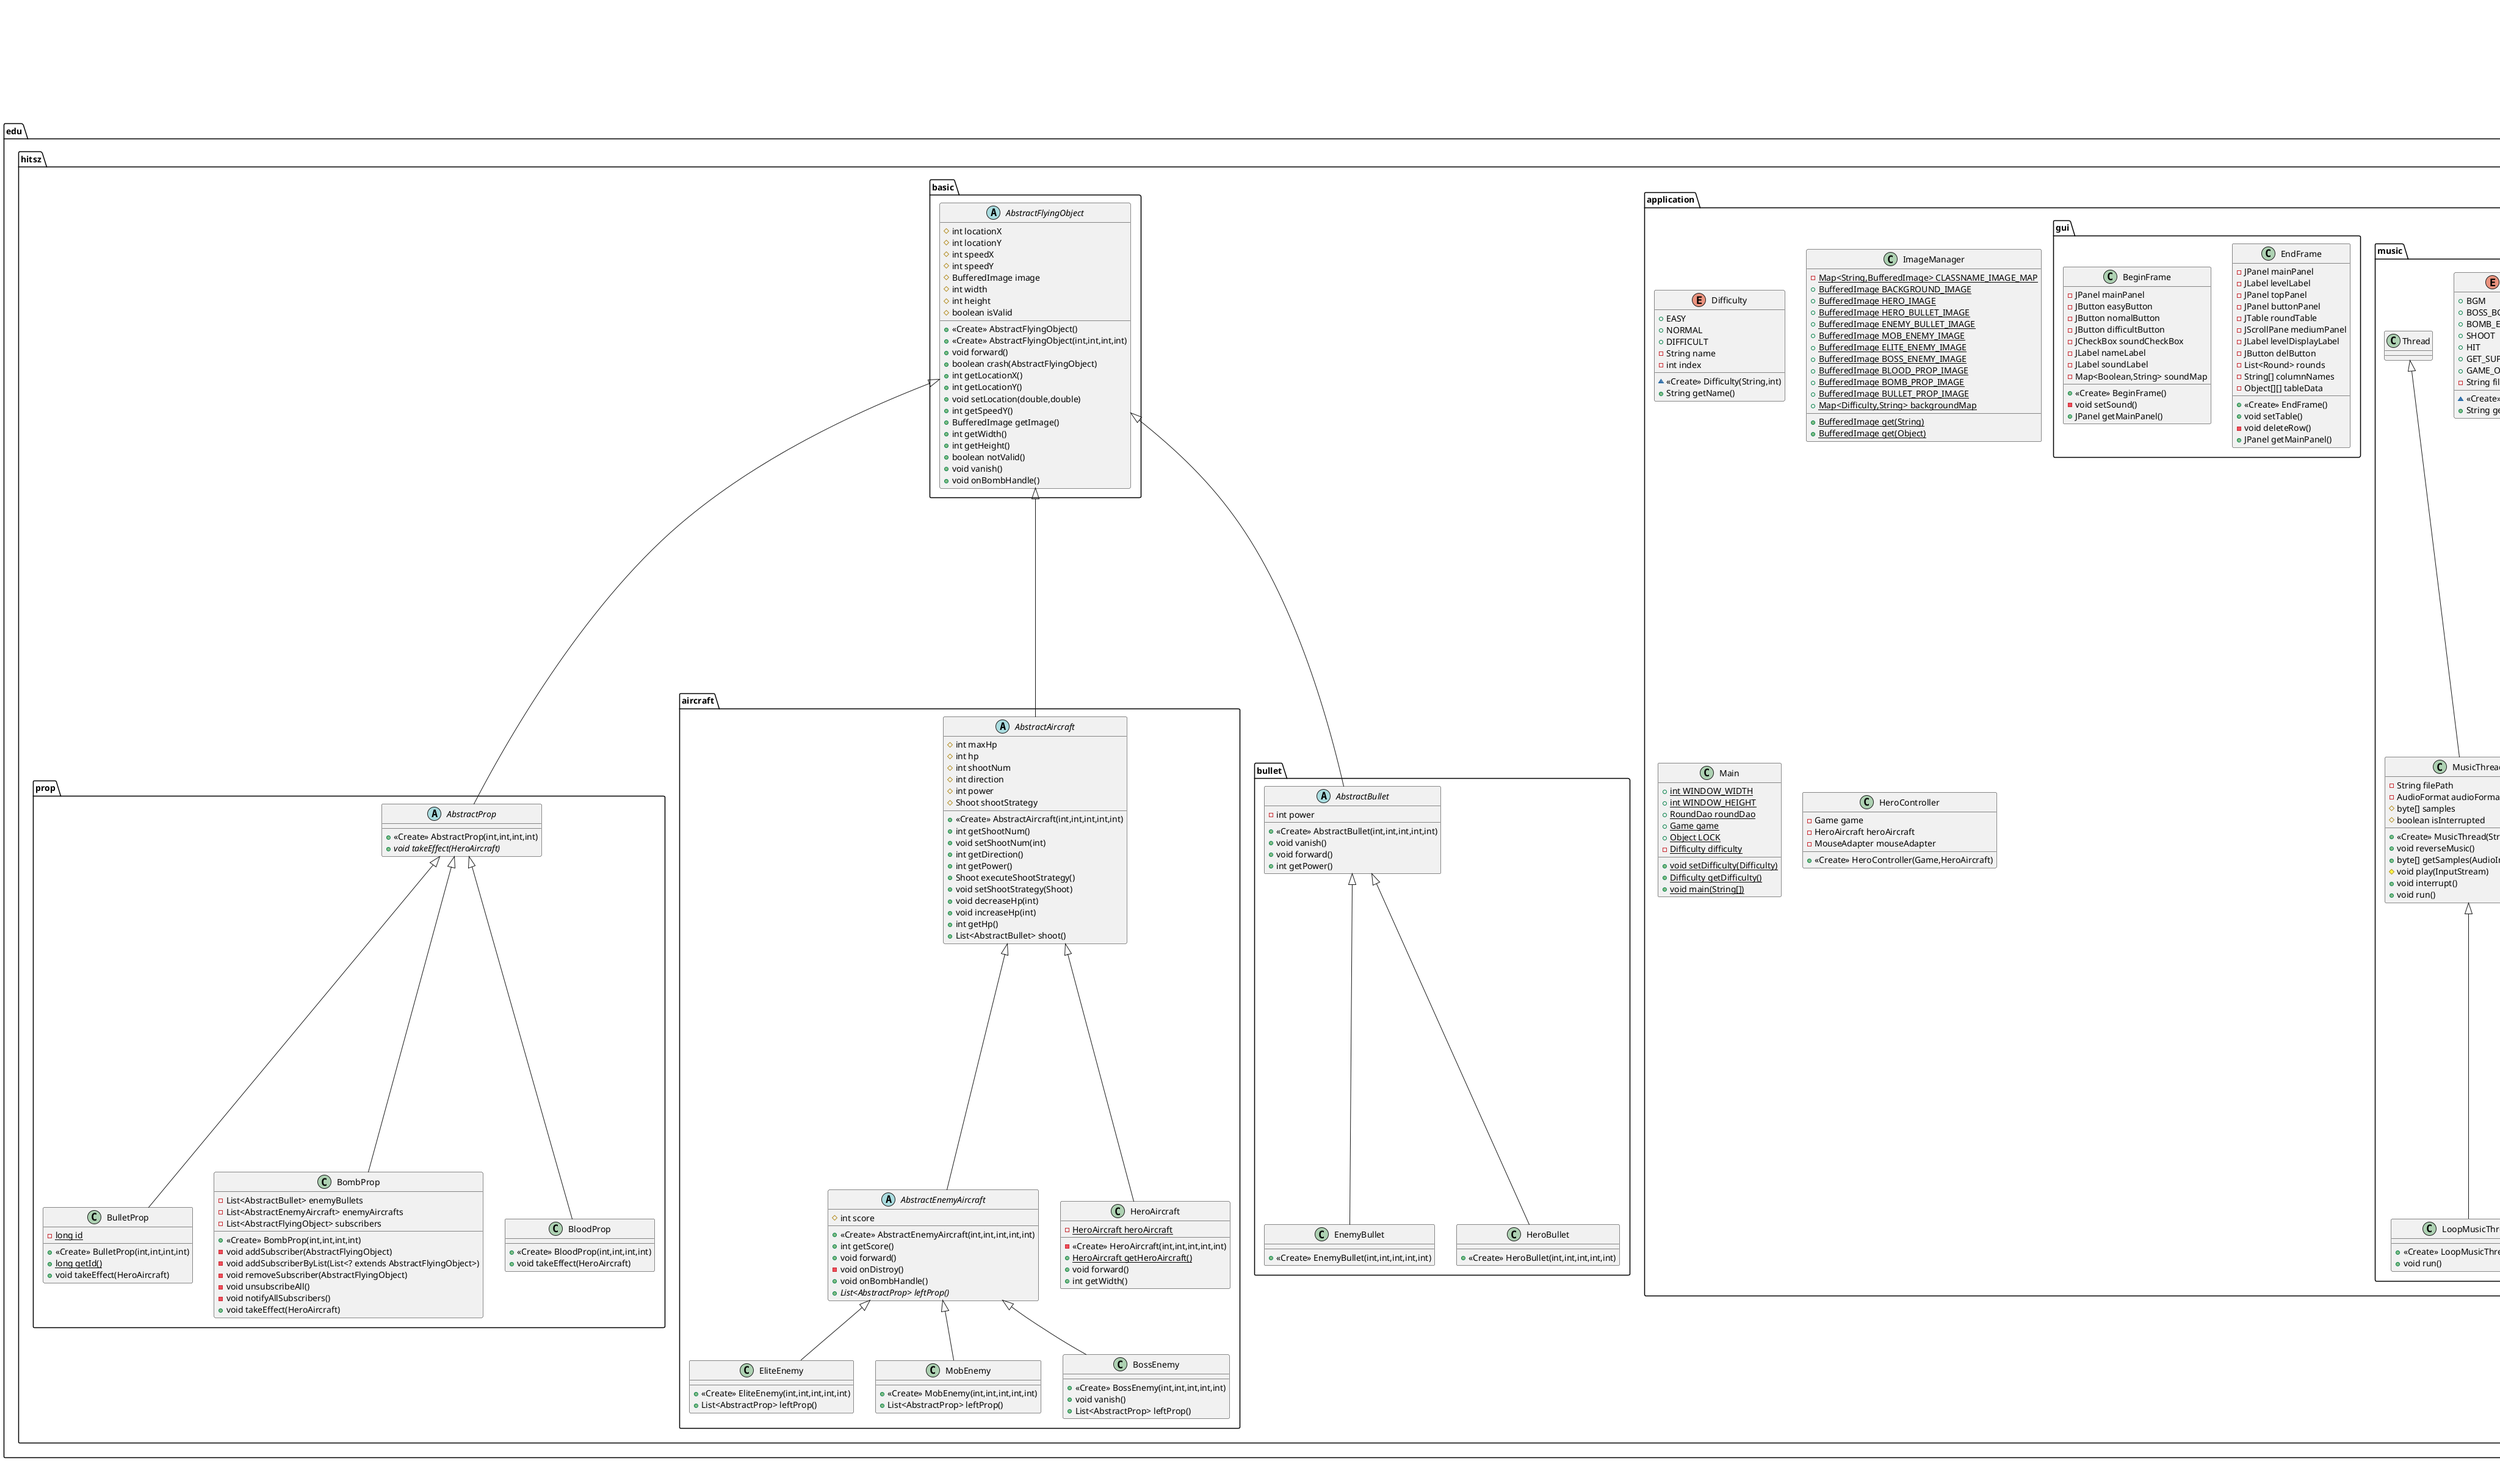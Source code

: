 @startuml
interface edu.hitsz.strategy.Shoot {
~ List<AbstractBullet> doShootAction(AbstractAircraft)
}
class edu.hitsz.leaderboard.Round {
- {static} long serialVersionUID
- int id
- String playTime
- String playerName
- int finalScore
+ <<Create>> Round(String,int)
+ int getId()
+ String getPlayTime()
+ String getPlayerName()
+ int getFinalScore()
+ String toString()
}
interface edu.hitsz.factory.BulletFactory {
~ AbstractBullet createBullet(int,int,int,int,int)
}
class edu.hitsz.prop.BulletProp {
- {static} long id
+ <<Create>> BulletProp(int,int,int,int)
+ {static} long getId()
+ void takeEffect(HeroAircraft)
}
abstract class edu.hitsz.aircraft.AbstractEnemyAircraft {
# int score
+ <<Create>> AbstractEnemyAircraft(int,int,int,int,int)
+ int getScore()
+ void forward()
- void onDistroy()
+ void onBombHandle()
+ {abstract}List<AbstractProp> leftProp()
}
class edu.hitsz.aircraft.EliteEnemy {
+ <<Create>> EliteEnemy(int,int,int,int,int)
+ List<AbstractProp> leftProp()
}
class edu.hitsz.application.game.DifficultGame {
# void difficultyInitial()
# void difficultyChangeAction()
}
abstract class edu.hitsz.aircraft.AbstractAircraft {
# int maxHp
# int hp
# int shootNum
# int direction
# int power
# Shoot shootStrategy
+ <<Create>> AbstractAircraft(int,int,int,int,int)
+ int getShootNum()
+ void setShootNum(int)
+ int getDirection()
+ int getPower()
+ Shoot executeShootStrategy()
+ void setShootStrategy(Shoot)
+ void decreaseHp(int)
+ void increaseHp(int)
+ int getHp()
+ List<AbstractBullet> shoot()
}
class edu.hitsz.strategy.NullShoot {
+ List<AbstractBullet> doShootAction(AbstractAircraft)
}
abstract class edu.hitsz.prop.AbstractProp {
+ <<Create>> AbstractProp(int,int,int,int)
+ {abstract}void takeEffect(HeroAircraft)
}
abstract class edu.hitsz.factory.EnemyFactory {
# int hp
# int speedX
# int speedY
+ void setHp(int)
+ void setSpeedX(int)
+ void setSpeedY(int)
+ void changeHp(double)
+ void changeSpeedX(double)
+ void changeSpeedY(double)
+ {abstract}AbstractEnemyAircraft createEnemyAircraft(int,int,int,int,int)
+ AbstractEnemyAircraft createEnemyAircraft()
}
enum edu.hitsz.application.Difficulty {
+  EASY
+  NORMAL
+  DIFFICULT
- String name
- int index
~ <<Create>> Difficulty(String,int)
+ String getName()
}
class edu.hitsz.bullet.EnemyBullet {
+ <<Create>> EnemyBullet(int,int,int,int,int)
}
class edu.hitsz.factory.BombPropFactory {
+ AbstractProp createProp(int,int,int,int)
}
abstract class edu.hitsz.basic.AbstractFlyingObject {
# int locationX
# int locationY
# int speedX
# int speedY
# BufferedImage image
# int width
# int height
# boolean isValid
+ <<Create>> AbstractFlyingObject()
+ <<Create>> AbstractFlyingObject(int,int,int,int)
+ void forward()
+ boolean crash(AbstractFlyingObject)
+ int getLocationX()
+ int getLocationY()
+ void setLocation(double,double)
+ int getSpeedY()
+ BufferedImage getImage()
+ int getWidth()
+ int getHeight()
+ boolean notValid()
+ void vanish()
+ void onBombHandle()
}
class edu.hitsz.prop.BombProp {
- List<AbstractBullet> enemyBullets
- List<AbstractEnemyAircraft> enemyAircrafts
- List<AbstractFlyingObject> subscribers
+ <<Create>> BombProp(int,int,int,int)
- void addSubscriber(AbstractFlyingObject)
- void addSubscriberByList(List<? extends AbstractFlyingObject>)
- void removeSubscriber(AbstractFlyingObject)
- void unsubscribeAll()
- void notifyAllSubscribers()
+ void takeEffect(HeroAircraft)
}
class edu.hitsz.factory.HeroBulletFactory {
+ AbstractBullet createBullet(int,int,int,int,int)
}
class edu.hitsz.application.music.MusicManager {
- {static} boolean isPlayBulletSound
- {static} boolean isPlaySound
- {static} Thread BossBgm
- {static} Thread Bgm
+ {static} void setIsPlaySound(boolean)
+ {static} void start(MusicType)
+ {static} void startBossBgm()
+ {static} void startBgm()
+ {static} void interruptAll()
+ {static} void interruptBossBgm()
+ {static} void interruptBgm()
}
enum edu.hitsz.application.music.MusicType {
+  BGM
+  BOSS_BGM
+  BOMB_EXPLOSION
+  SHOOT
+  HIT
+  GET_SUPPLY
+  GAME_OVER
- String filename
~ <<Create>> MusicType(String)
+ String getFilePath()
}
class edu.hitsz.prop.BloodProp {
+ <<Create>> BloodProp(int,int,int,int)
+ void takeEffect(HeroAircraft)
}
class edu.hitsz.aircraft.HeroAircraft {
- {static} HeroAircraft heroAircraft
- <<Create>> HeroAircraft(int,int,int,int,int)
+ {static} HeroAircraft getHeroAircraft()
+ void forward()
+ int getWidth()
}
interface edu.hitsz.factory.PropFactory {
~ AbstractProp createProp(int,int,int,int)
}
class edu.hitsz.application.music.MusicThread {
- String filePath
- AudioFormat audioFormat
# byte[] samples
# boolean isInterrupted
+ <<Create>> MusicThread(String)
+ void reverseMusic()
+ byte[] getSamples(AudioInputStream)
# void play(InputStream)
+ void interrupt()
+ void run()
}
interface edu.hitsz.leaderboard.dao.RoundDao {
~ void addRound(Round)
~ List<Round> getAllRounds()
~ List<Round> getSortedRounds()
~ Round getRound(int)
~ void delRound(int)
~ void delRound(Round)
}
class edu.hitsz.factory.MobEnemyFactory {
+ <<Create>> MobEnemyFactory()
+ AbstractEnemyAircraft createEnemyAircraft(int,int,int,int,int)
}
class edu.hitsz.application.gui.EndFrame {
- JPanel mainPanel
- JLabel levelLabel
- JPanel topPanel
- JPanel buttonPanel
- JTable roundTable
- JScrollPane mediumPanel
- JLabel levelDisplayLabel
- JButton delButton
- List<Round> rounds
- String[] columnNames
- Object[][] tableData
+ <<Create>> EndFrame()
+ void setTable()
- void deleteRow()
+ JPanel getMainPanel()
}
class edu.hitsz.factory.EnemyBulletFactory {
+ AbstractBullet createBullet(int,int,int,int,int)
}
class edu.hitsz.application.music.LoopMusicThread {
+ <<Create>> LoopMusicThread(String)
+ void run()
}
class edu.hitsz.leaderboard.RoundListSerialize {
+ {static} void ser(File,List<Round>)
+ {static} List<Round> dser(File)
}
class edu.hitsz.aircraft.MobEnemy {
+ <<Create>> MobEnemy(int,int,int,int,int)
+ List<AbstractProp> leftProp()
}
abstract class edu.hitsz.application.game.Game {
- int backGroundTop
- ScheduledExecutorService executorService
- int timeInterval
- HeroAircraft heroAircraft
- List<AbstractEnemyAircraft> enemyAircrafts
- List<AbstractEnemyAircraft> bossAircrafts
- List<AbstractBullet> heroBullets
- List<AbstractBullet> enemyBullets
- List<AbstractProp> allProps
# EnemyFactory mobEnemyFactory
# EnemyFactory eliteEnemyFactory
# EnemyFactory bossEnemyFactory
- boolean gameOverFlag
- int score
- int time
- int preTime
- int bossCounter
- String filePath
- Round thisRound
- List<Round> rounds
# int createDuration
# int enemyShootDuration
# int heroShootDuration
# int difficultyChangeDuration
# int enemyMaxNumber
# int bossScoreThreshold
+ <<Create>> Game()
+ List<AbstractEnemyAircraft> getEnemyAircrafts()
+ List<AbstractBullet> getEnemyBullets()
+ int getScore()
+ void increaseScore(int)
+ void action()
- void createBoss()
- void createNomalEnemy()
- boolean newCycleJudge(int)
- void shootAction()
- void heroShootAction()
- void enemyShootAction()
# {abstract}void difficultyChangeAction()
# {abstract}void difficultyInitial()
- void bulletsMoveAction()
- void aircraftsMoveAction()
- void propsMoveAction()
- void crashCheckAction()
- boolean shootEnemy(AbstractBullet,List<AbstractEnemyAircraft>)
- void postProcessAction()
- void printLeaderboard()
+ void paint(Graphics)
- void paintImageWithPositionRevised(Graphics,List<? extends AbstractFlyingObject>)
- void paintScoreAndLife(Graphics)
}
class edu.hitsz.application.game.EasyGame {
# void difficultyInitial()
# void difficultyChangeAction()
}
class edu.hitsz.factory.BulletPropFactory {
+ AbstractProp createProp(int,int,int,int)
}
class edu.hitsz.strategy.StraightShoot {
+ List<AbstractBullet> doShootAction(AbstractAircraft)
}
class edu.hitsz.factory.BloodPropFactory {
+ AbstractProp createProp(int,int,int,int)
}
class edu.hitsz.application.ImageManager {
- {static} Map<String,BufferedImage> CLASSNAME_IMAGE_MAP
+ {static} BufferedImage BACKGROUND_IMAGE
+ {static} BufferedImage HERO_IMAGE
+ {static} BufferedImage HERO_BULLET_IMAGE
+ {static} BufferedImage ENEMY_BULLET_IMAGE
+ {static} BufferedImage MOB_ENEMY_IMAGE
+ {static} BufferedImage ELITE_ENEMY_IMAGE
+ {static} BufferedImage BOSS_ENEMY_IMAGE
+ {static} BufferedImage BLOOD_PROP_IMAGE
+ {static} BufferedImage BOMB_PROP_IMAGE
+ {static} BufferedImage BULLET_PROP_IMAGE
+ {static} Map<Difficulty,String> backgroundMap
+ {static} BufferedImage get(String)
+ {static} BufferedImage get(Object)
}
class edu.hitsz.leaderboard.dao.RoundDaoImpl {
- File file
- List<Round> rounds
+ <<Create>> RoundDaoImpl(File)
+ <<Create>> RoundDaoImpl(String)
+ void writeToFile()
+ void addRound(Round)
+ void addRound(Round,boolean)
+ List<Round> getAllRounds()
+ List<Round> getSortedRounds()
+ Round getRound(int)
+ void delRound(int)
+ void delRound(Round)
}
class edu.hitsz.application.Main {
+ {static} int WINDOW_WIDTH
+ {static} int WINDOW_HEIGHT
+ {static} RoundDao roundDao
+ {static} Game game
+ {static} Object LOCK
- {static} Difficulty difficulty
+ {static} void setDifficulty(Difficulty)
+ {static} Difficulty getDifficulty()
+ {static} void main(String[])
}
class edu.hitsz.strategy.ScatterShoot {
+ List<AbstractBullet> doShootAction(AbstractAircraft)
}
class edu.hitsz.factory.BossEnemyFactory {
+ <<Create>> BossEnemyFactory()
+ AbstractEnemyAircraft createEnemyAircraft(int,int,int,int,int)
}
abstract class edu.hitsz.bullet.AbstractBullet {
- int power
+ <<Create>> AbstractBullet(int,int,int,int,int)
+ void vanish()
+ void forward()
+ int getPower()
}
class edu.hitsz.factory.EliteEnemyFactory {
+ <<Create>> EliteEnemyFactory()
+ AbstractEnemyAircraft createEnemyAircraft(int,int,int,int,int)
}
class edu.hitsz.aircraft.BossEnemy {
+ <<Create>> BossEnemy(int,int,int,int,int)
+ void vanish()
+ List<AbstractProp> leftProp()
}
class edu.hitsz.application.gui.BeginFrame {
- JPanel mainPanel
- JButton easyButton
- JButton nomalButton
- JButton difficultButton
- JCheckBox soundCheckBox
- JLabel nameLabel
- JLabel soundLabel
- Map<Boolean,String> soundMap
+ <<Create>> BeginFrame()
- void setSound()
+ JPanel getMainPanel()
}
class edu.hitsz.bullet.HeroBullet {
+ <<Create>> HeroBullet(int,int,int,int,int)
}
class edu.hitsz.application.game.NormalGame {
# void difficultyInitial()
# void difficultyChangeAction()
}
class edu.hitsz.application.HeroController {
- Game game
- HeroAircraft heroAircraft
- MouseAdapter mouseAdapter
+ <<Create>> HeroController(Game,HeroAircraft)
}


java.io.Serializable <|.. edu.hitsz.leaderboard.Round
edu.hitsz.prop.AbstractProp <|-- edu.hitsz.prop.BulletProp
edu.hitsz.aircraft.AbstractAircraft <|-- edu.hitsz.aircraft.AbstractEnemyAircraft
edu.hitsz.aircraft.AbstractEnemyAircraft <|-- edu.hitsz.aircraft.EliteEnemy
edu.hitsz.application.game.Game <|-- edu.hitsz.application.game.DifficultGame
edu.hitsz.basic.AbstractFlyingObject <|-- edu.hitsz.aircraft.AbstractAircraft
edu.hitsz.strategy.Shoot <|.. edu.hitsz.strategy.NullShoot
edu.hitsz.basic.AbstractFlyingObject <|-- edu.hitsz.prop.AbstractProp
edu.hitsz.bullet.AbstractBullet <|-- edu.hitsz.bullet.EnemyBullet
edu.hitsz.factory.PropFactory <|.. edu.hitsz.factory.BombPropFactory
edu.hitsz.prop.AbstractProp <|-- edu.hitsz.prop.BombProp
edu.hitsz.factory.BulletFactory <|.. edu.hitsz.factory.HeroBulletFactory
edu.hitsz.prop.AbstractProp <|-- edu.hitsz.prop.BloodProp
edu.hitsz.aircraft.AbstractAircraft <|-- edu.hitsz.aircraft.HeroAircraft
edu.hitsz.application.music.Thread <|-- edu.hitsz.application.music.MusicThread
edu.hitsz.factory.EnemyFactory <|-- edu.hitsz.factory.MobEnemyFactory
edu.hitsz.factory.BulletFactory <|.. edu.hitsz.factory.EnemyBulletFactory
edu.hitsz.application.music.MusicThread <|-- edu.hitsz.application.music.LoopMusicThread
edu.hitsz.aircraft.AbstractEnemyAircraft <|-- edu.hitsz.aircraft.MobEnemy
edu.hitsz.application.game.JPanel <|-- edu.hitsz.application.game.Game
edu.hitsz.application.game.Game <|-- edu.hitsz.application.game.EasyGame
edu.hitsz.factory.PropFactory <|.. edu.hitsz.factory.BulletPropFactory
edu.hitsz.strategy.Shoot <|.. edu.hitsz.strategy.StraightShoot
edu.hitsz.factory.PropFactory <|.. edu.hitsz.factory.BloodPropFactory
edu.hitsz.leaderboard.dao.RoundDao <|.. edu.hitsz.leaderboard.dao.RoundDaoImpl
edu.hitsz.strategy.Shoot <|.. edu.hitsz.strategy.ScatterShoot
edu.hitsz.factory.EnemyFactory <|-- edu.hitsz.factory.BossEnemyFactory
edu.hitsz.basic.AbstractFlyingObject <|-- edu.hitsz.bullet.AbstractBullet
edu.hitsz.factory.EnemyFactory <|-- edu.hitsz.factory.EliteEnemyFactory
edu.hitsz.aircraft.AbstractEnemyAircraft <|-- edu.hitsz.aircraft.BossEnemy
edu.hitsz.bullet.AbstractBullet <|-- edu.hitsz.bullet.HeroBullet
edu.hitsz.application.game.Game <|-- edu.hitsz.application.game.NormalGame
@enduml